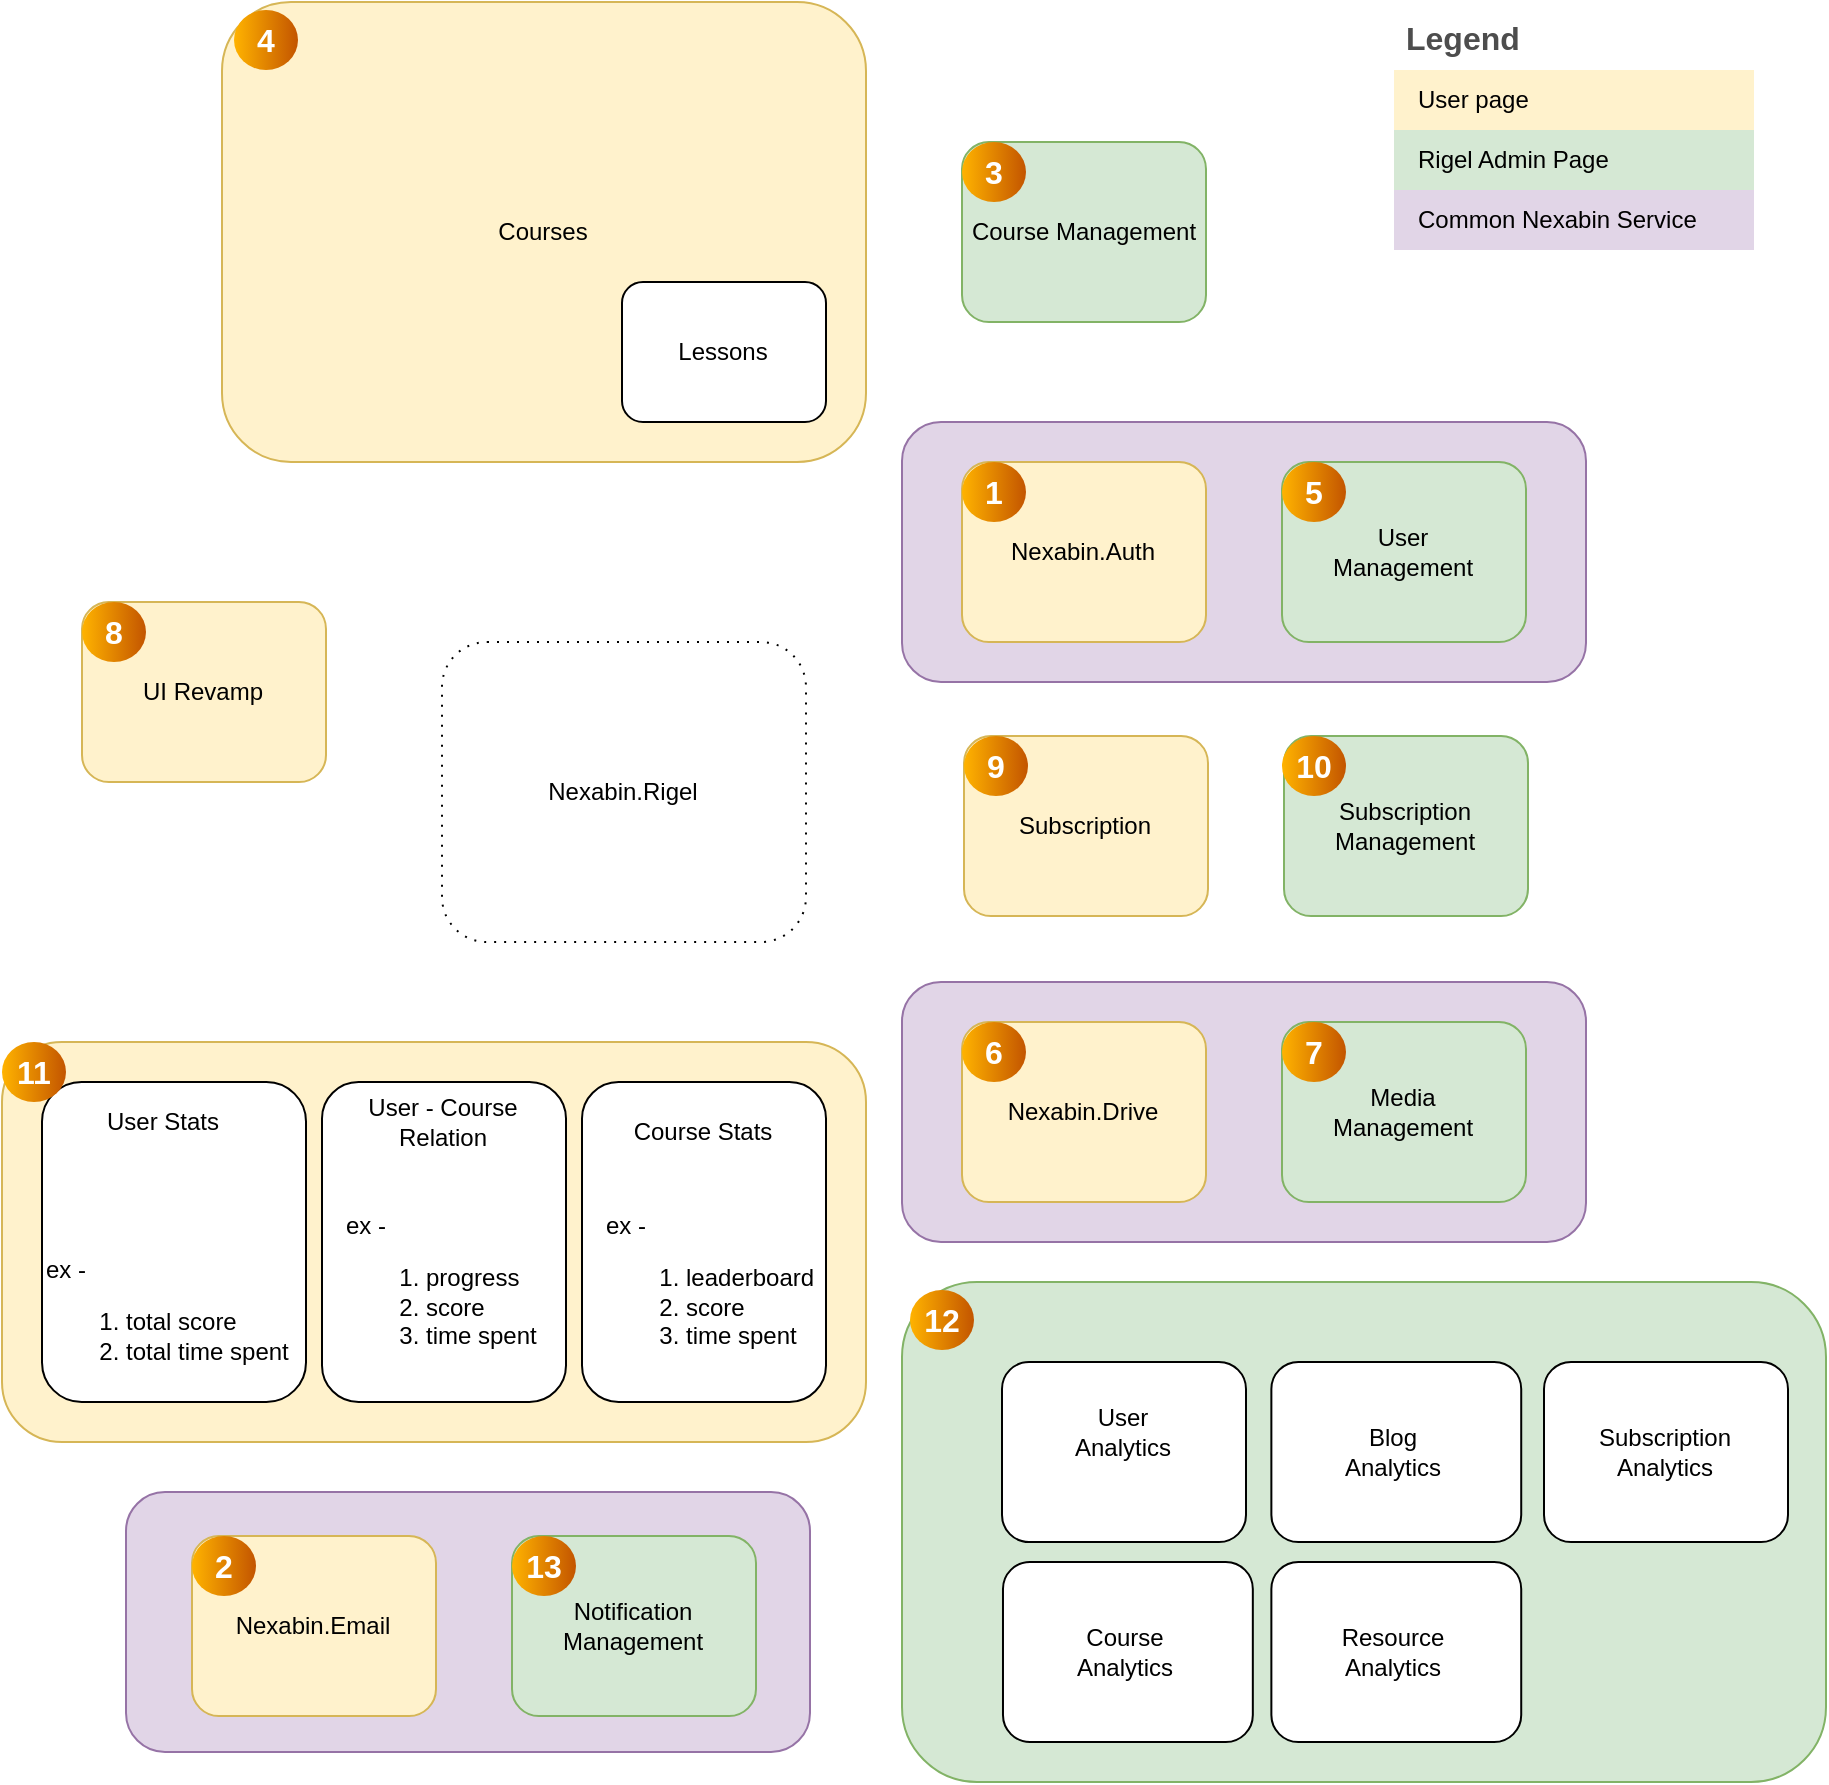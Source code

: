 <mxfile version="28.0.3" pages="3">
  <diagram id="KKGmfroxy93CsL8p-BHv" name="Rigel-Features">
    <mxGraphModel dx="1711" dy="725" grid="1" gridSize="10" guides="1" tooltips="1" connect="1" arrows="1" fold="1" page="1" pageScale="1" pageWidth="850" pageHeight="1100" math="0" shadow="0">
      <root>
        <mxCell id="0" />
        <mxCell id="1" parent="0" />
        <mxCell id="0qH3fdDKlyZCcuzdt4p4-40" value="" style="rounded=1;whiteSpace=wrap;html=1;fillColor=#d5e8d4;strokeColor=#82b366;" parent="1" vertex="1">
          <mxGeometry x="813" y="690" width="462" height="250" as="geometry" />
        </mxCell>
        <mxCell id="0qH3fdDKlyZCcuzdt4p4-122" value="" style="rounded=1;whiteSpace=wrap;html=1;fillColor=#e1d5e7;strokeColor=#9673a6;" parent="1" vertex="1">
          <mxGeometry x="813" y="540" width="342" height="130" as="geometry" />
        </mxCell>
        <mxCell id="0qH3fdDKlyZCcuzdt4p4-102" value="" style="rounded=1;whiteSpace=wrap;html=1;fillColor=#e1d5e7;strokeColor=#9673a6;" parent="1" vertex="1">
          <mxGeometry x="813" y="260" width="342" height="130" as="geometry" />
        </mxCell>
        <mxCell id="0qH3fdDKlyZCcuzdt4p4-11" value="" style="rounded=1;whiteSpace=wrap;html=1;fillColor=#fff2cc;strokeColor=#d6b656;" parent="1" vertex="1">
          <mxGeometry x="473" y="50" width="322" height="230" as="geometry" />
        </mxCell>
        <mxCell id="0qH3fdDKlyZCcuzdt4p4-1" value="" style="rounded=1;whiteSpace=wrap;html=1;dashed=1;dashPattern=1 4;" parent="1" vertex="1">
          <mxGeometry x="583" y="370" width="182" height="150" as="geometry" />
        </mxCell>
        <mxCell id="0qH3fdDKlyZCcuzdt4p4-2" value="Nexabin.Rigel" style="text;html=1;align=center;verticalAlign=middle;resizable=0;points=[];autosize=1;strokeColor=none;fillColor=none;" parent="1" vertex="1">
          <mxGeometry x="623" y="430" width="100" height="30" as="geometry" />
        </mxCell>
        <mxCell id="0qH3fdDKlyZCcuzdt4p4-7" value="" style="group" parent="1" vertex="1" connectable="0">
          <mxGeometry x="673" y="190" width="102" height="70" as="geometry" />
        </mxCell>
        <mxCell id="0qH3fdDKlyZCcuzdt4p4-8" value="" style="rounded=1;whiteSpace=wrap;html=1;" parent="0qH3fdDKlyZCcuzdt4p4-7" vertex="1">
          <mxGeometry width="102" height="70" as="geometry" />
        </mxCell>
        <mxCell id="0qH3fdDKlyZCcuzdt4p4-9" value="Lessons" style="text;html=1;align=center;verticalAlign=middle;resizable=0;points=[];autosize=1;strokeColor=none;fillColor=none;" parent="0qH3fdDKlyZCcuzdt4p4-7" vertex="1">
          <mxGeometry x="15.003" y="20.003" width="70" height="30" as="geometry" />
        </mxCell>
        <mxCell id="0qH3fdDKlyZCcuzdt4p4-12" value="Courses" style="text;html=1;align=center;verticalAlign=middle;resizable=0;points=[];autosize=1;strokeColor=none;fillColor=none;" parent="1" vertex="1">
          <mxGeometry x="598" y="150" width="70" height="30" as="geometry" />
        </mxCell>
        <mxCell id="0qH3fdDKlyZCcuzdt4p4-13" value="" style="group" parent="1" vertex="1" connectable="0">
          <mxGeometry x="844" y="417" width="122" height="90" as="geometry" />
        </mxCell>
        <mxCell id="0qH3fdDKlyZCcuzdt4p4-14" value="" style="rounded=1;whiteSpace=wrap;html=1;fillColor=#fff2cc;strokeColor=#d6b656;" parent="0qH3fdDKlyZCcuzdt4p4-13" vertex="1">
          <mxGeometry width="122" height="90" as="geometry" />
        </mxCell>
        <mxCell id="0qH3fdDKlyZCcuzdt4p4-15" value="Subscription" style="text;html=1;align=center;verticalAlign=middle;resizable=0;points=[];autosize=1;strokeColor=none;fillColor=none;" parent="0qH3fdDKlyZCcuzdt4p4-13" vertex="1">
          <mxGeometry x="15" y="30" width="90" height="30" as="geometry" />
        </mxCell>
        <mxCell id="0qH3fdDKlyZCcuzdt4p4-127" value="9" style="ellipse;whiteSpace=wrap;html=1;aspect=fixed;rotation=0;gradientColor=#C35500;strokeColor=none;gradientDirection=east;fillColor=#FFB300;rounded=0;pointerEvents=0;fontFamily=Helvetica;fontSize=16;fontColor=#FFFFFF;spacingTop=4;spacingBottom=4;spacingLeft=4;spacingRight=4;points=[];fontStyle=1" parent="0qH3fdDKlyZCcuzdt4p4-13" vertex="1">
          <mxGeometry width="32" height="30" as="geometry" />
        </mxCell>
        <mxCell id="0qH3fdDKlyZCcuzdt4p4-17" value="" style="group" parent="1" vertex="1" connectable="0">
          <mxGeometry x="1004" y="417" width="122" height="90" as="geometry" />
        </mxCell>
        <mxCell id="0qH3fdDKlyZCcuzdt4p4-18" value="" style="rounded=1;whiteSpace=wrap;html=1;fillColor=#d5e8d4;strokeColor=#82b366;" parent="0qH3fdDKlyZCcuzdt4p4-17" vertex="1">
          <mxGeometry width="122" height="90" as="geometry" />
        </mxCell>
        <mxCell id="0qH3fdDKlyZCcuzdt4p4-19" value="Subscription&lt;div&gt;Management&lt;/div&gt;" style="text;html=1;align=center;verticalAlign=middle;resizable=0;points=[];autosize=1;strokeColor=none;fillColor=none;" parent="0qH3fdDKlyZCcuzdt4p4-17" vertex="1">
          <mxGeometry x="15" y="25" width="90" height="40" as="geometry" />
        </mxCell>
        <mxCell id="0qH3fdDKlyZCcuzdt4p4-128" value="10" style="ellipse;whiteSpace=wrap;html=1;aspect=fixed;rotation=0;gradientColor=#C35500;strokeColor=none;gradientDirection=east;fillColor=#FFB300;rounded=0;pointerEvents=0;fontFamily=Helvetica;fontSize=16;fontColor=#FFFFFF;spacingTop=4;spacingBottom=4;spacingLeft=4;spacingRight=4;points=[];fontStyle=1" parent="0qH3fdDKlyZCcuzdt4p4-17" vertex="1">
          <mxGeometry x="-1" width="32" height="30" as="geometry" />
        </mxCell>
        <mxCell id="0qH3fdDKlyZCcuzdt4p4-20" value="" style="group" parent="1" vertex="1" connectable="0">
          <mxGeometry x="1003" y="280" width="122" height="90" as="geometry" />
        </mxCell>
        <mxCell id="0qH3fdDKlyZCcuzdt4p4-21" value="" style="rounded=1;whiteSpace=wrap;html=1;fillColor=#d5e8d4;strokeColor=#82b366;" parent="0qH3fdDKlyZCcuzdt4p4-20" vertex="1">
          <mxGeometry width="122" height="90" as="geometry" />
        </mxCell>
        <mxCell id="0qH3fdDKlyZCcuzdt4p4-22" value="User&lt;div&gt;Management&lt;/div&gt;" style="text;html=1;align=center;verticalAlign=middle;resizable=0;points=[];autosize=1;strokeColor=none;fillColor=none;" parent="0qH3fdDKlyZCcuzdt4p4-20" vertex="1">
          <mxGeometry x="15" y="25" width="90" height="40" as="geometry" />
        </mxCell>
        <mxCell id="0qH3fdDKlyZCcuzdt4p4-112" value="5" style="ellipse;whiteSpace=wrap;html=1;aspect=fixed;rotation=0;gradientColor=#C35500;strokeColor=none;gradientDirection=east;fillColor=#FFB300;rounded=0;pointerEvents=0;fontFamily=Helvetica;fontSize=16;fontColor=#FFFFFF;spacingTop=4;spacingBottom=4;spacingLeft=4;spacingRight=4;points=[];fontStyle=1" parent="0qH3fdDKlyZCcuzdt4p4-20" vertex="1">
          <mxGeometry width="32" height="30" as="geometry" />
        </mxCell>
        <mxCell id="0qH3fdDKlyZCcuzdt4p4-24" value="" style="group" parent="1" vertex="1" connectable="0">
          <mxGeometry x="843" y="120" width="122" height="90" as="geometry" />
        </mxCell>
        <mxCell id="0qH3fdDKlyZCcuzdt4p4-25" value="Course Management" style="rounded=1;whiteSpace=wrap;html=1;fillColor=#d5e8d4;strokeColor=#82b366;" parent="0qH3fdDKlyZCcuzdt4p4-24" vertex="1">
          <mxGeometry width="122" height="90" as="geometry" />
        </mxCell>
        <mxCell id="0qH3fdDKlyZCcuzdt4p4-113" value="3" style="ellipse;whiteSpace=wrap;html=1;aspect=fixed;rotation=0;gradientColor=#C35500;strokeColor=none;gradientDirection=east;fillColor=#FFB300;rounded=0;pointerEvents=0;fontFamily=Helvetica;fontSize=16;fontColor=#FFFFFF;spacingTop=4;spacingBottom=4;spacingLeft=4;spacingRight=4;points=[];fontStyle=1" parent="0qH3fdDKlyZCcuzdt4p4-24" vertex="1">
          <mxGeometry width="32" height="30" as="geometry" />
        </mxCell>
        <mxCell id="0qH3fdDKlyZCcuzdt4p4-67" value="Legend" style="shape=table;startSize=30;container=1;collapsible=0;childLayout=tableLayout;fontSize=16;align=left;verticalAlign=top;fillColor=none;strokeColor=none;fontColor=#4D4D4D;fontStyle=1;spacingLeft=6;spacing=0;resizable=0;" parent="1" vertex="1">
          <mxGeometry x="1059" y="54" width="180" height="120" as="geometry" />
        </mxCell>
        <mxCell id="0qH3fdDKlyZCcuzdt4p4-68" value="" style="shape=tableRow;horizontal=0;startSize=0;swimlaneHead=0;swimlaneBody=0;strokeColor=inherit;top=0;left=0;bottom=0;right=0;collapsible=0;dropTarget=0;fillColor=none;points=[[0,0.5],[1,0.5]];portConstraint=eastwest;fontSize=12;" parent="0qH3fdDKlyZCcuzdt4p4-67" vertex="1">
          <mxGeometry y="30" width="180" height="30" as="geometry" />
        </mxCell>
        <mxCell id="0qH3fdDKlyZCcuzdt4p4-69" value="User page" style="shape=partialRectangle;html=1;whiteSpace=wrap;connectable=0;strokeColor=#d6b656;overflow=hidden;fillColor=#fff2cc;top=0;left=0;bottom=0;right=0;pointerEvents=1;fontSize=12;align=left;spacingLeft=10;spacingRight=4;" parent="0qH3fdDKlyZCcuzdt4p4-68" vertex="1">
          <mxGeometry width="180" height="30" as="geometry">
            <mxRectangle width="180" height="30" as="alternateBounds" />
          </mxGeometry>
        </mxCell>
        <mxCell id="0qH3fdDKlyZCcuzdt4p4-70" value="" style="shape=tableRow;horizontal=0;startSize=0;swimlaneHead=0;swimlaneBody=0;strokeColor=inherit;top=0;left=0;bottom=0;right=0;collapsible=0;dropTarget=0;fillColor=none;points=[[0,0.5],[1,0.5]];portConstraint=eastwest;fontSize=12;" parent="0qH3fdDKlyZCcuzdt4p4-67" vertex="1">
          <mxGeometry y="60" width="180" height="30" as="geometry" />
        </mxCell>
        <mxCell id="0qH3fdDKlyZCcuzdt4p4-71" value="Rigel Admin Page" style="shape=partialRectangle;html=1;whiteSpace=wrap;connectable=0;strokeColor=#82b366;overflow=hidden;fillColor=#d5e8d4;top=0;left=0;bottom=0;right=0;pointerEvents=1;fontSize=12;align=left;spacingLeft=10;spacingRight=4;" parent="0qH3fdDKlyZCcuzdt4p4-70" vertex="1">
          <mxGeometry width="180" height="30" as="geometry">
            <mxRectangle width="180" height="30" as="alternateBounds" />
          </mxGeometry>
        </mxCell>
        <mxCell id="0qH3fdDKlyZCcuzdt4p4-72" value="" style="shape=tableRow;horizontal=0;startSize=0;swimlaneHead=0;swimlaneBody=0;strokeColor=inherit;top=0;left=0;bottom=0;right=0;collapsible=0;dropTarget=0;fillColor=none;points=[[0,0.5],[1,0.5]];portConstraint=eastwest;fontSize=12;" parent="0qH3fdDKlyZCcuzdt4p4-67" vertex="1">
          <mxGeometry y="90" width="180" height="30" as="geometry" />
        </mxCell>
        <mxCell id="0qH3fdDKlyZCcuzdt4p4-73" value="Common Nexabin Service" style="shape=partialRectangle;html=1;whiteSpace=wrap;connectable=0;strokeColor=#9673a6;overflow=hidden;fillColor=#e1d5e7;top=0;left=0;bottom=0;right=0;pointerEvents=1;fontSize=12;align=left;spacingLeft=10;spacingRight=4;" parent="0qH3fdDKlyZCcuzdt4p4-72" vertex="1">
          <mxGeometry width="180" height="30" as="geometry">
            <mxRectangle width="180" height="30" as="alternateBounds" />
          </mxGeometry>
        </mxCell>
        <mxCell id="0qH3fdDKlyZCcuzdt4p4-37" value="" style="rounded=1;whiteSpace=wrap;html=1;fillColor=#fff2cc;strokeColor=#d6b656;" parent="1" vertex="1">
          <mxGeometry x="363" y="570" width="432" height="200" as="geometry" />
        </mxCell>
        <mxCell id="0qH3fdDKlyZCcuzdt4p4-60" value="" style="group" parent="1" vertex="1" connectable="0">
          <mxGeometry x="523" y="590" width="132" height="160" as="geometry" />
        </mxCell>
        <mxCell id="0qH3fdDKlyZCcuzdt4p4-61" value="" style="rounded=1;whiteSpace=wrap;html=1;" parent="0qH3fdDKlyZCcuzdt4p4-60" vertex="1">
          <mxGeometry width="122" height="160" as="geometry" />
        </mxCell>
        <mxCell id="0qH3fdDKlyZCcuzdt4p4-62" value="User - Course&lt;div&gt;Relation&lt;/div&gt;" style="text;html=1;align=center;verticalAlign=middle;resizable=0;points=[];autosize=1;strokeColor=none;fillColor=none;" parent="0qH3fdDKlyZCcuzdt4p4-60" vertex="1">
          <mxGeometry x="10" width="100" height="40" as="geometry" />
        </mxCell>
        <mxCell id="0qH3fdDKlyZCcuzdt4p4-80" value="ex -&amp;nbsp;&lt;div&gt;&lt;ol&gt;&lt;li&gt;progress&lt;br&gt;&lt;/li&gt;&lt;li&gt;score&lt;br&gt;&lt;/li&gt;&lt;li&gt;time spent&lt;br&gt;&lt;/li&gt;&lt;/ol&gt;&lt;/div&gt;" style="text;html=1;align=left;verticalAlign=middle;resizable=0;points=[];autosize=1;strokeColor=none;fillColor=none;" parent="0qH3fdDKlyZCcuzdt4p4-60" vertex="1">
          <mxGeometry x="10" y="60" width="120" height="90" as="geometry" />
        </mxCell>
        <mxCell id="0qH3fdDKlyZCcuzdt4p4-63" value="" style="group" parent="1" vertex="1" connectable="0">
          <mxGeometry x="653" y="590" width="142" height="160" as="geometry" />
        </mxCell>
        <mxCell id="0qH3fdDKlyZCcuzdt4p4-64" value="" style="rounded=1;whiteSpace=wrap;html=1;" parent="0qH3fdDKlyZCcuzdt4p4-63" vertex="1">
          <mxGeometry width="122" height="160" as="geometry" />
        </mxCell>
        <mxCell id="0qH3fdDKlyZCcuzdt4p4-81" value="Course Stats" style="text;html=1;align=center;verticalAlign=middle;resizable=0;points=[];autosize=1;strokeColor=none;fillColor=none;" parent="0qH3fdDKlyZCcuzdt4p4-63" vertex="1">
          <mxGeometry x="15" y="10" width="90" height="30" as="geometry" />
        </mxCell>
        <mxCell id="0qH3fdDKlyZCcuzdt4p4-82" value="ex -&amp;nbsp;&lt;div&gt;&lt;ol&gt;&lt;li&gt;leaderboard&lt;br&gt;&lt;/li&gt;&lt;li&gt;score&lt;br&gt;&lt;/li&gt;&lt;li&gt;time spent&lt;br&gt;&lt;/li&gt;&lt;/ol&gt;&lt;/div&gt;" style="text;html=1;align=left;verticalAlign=middle;resizable=0;points=[];autosize=1;strokeColor=none;fillColor=none;" parent="0qH3fdDKlyZCcuzdt4p4-63" vertex="1">
          <mxGeometry x="10" y="60" width="130" height="90" as="geometry" />
        </mxCell>
        <mxCell id="0qH3fdDKlyZCcuzdt4p4-83" value="" style="group" parent="1" vertex="1" connectable="0">
          <mxGeometry x="383" y="590" width="152" height="160" as="geometry" />
        </mxCell>
        <mxCell id="0qH3fdDKlyZCcuzdt4p4-84" value="" style="rounded=1;whiteSpace=wrap;html=1;" parent="0qH3fdDKlyZCcuzdt4p4-83" vertex="1">
          <mxGeometry width="132" height="160" as="geometry" />
        </mxCell>
        <mxCell id="0qH3fdDKlyZCcuzdt4p4-85" value="User Stats" style="text;html=1;align=center;verticalAlign=middle;resizable=0;points=[];autosize=1;strokeColor=none;fillColor=none;" parent="0qH3fdDKlyZCcuzdt4p4-83" vertex="1">
          <mxGeometry x="20" y="5" width="80" height="30" as="geometry" />
        </mxCell>
        <mxCell id="0qH3fdDKlyZCcuzdt4p4-86" value="ex -&amp;nbsp;&lt;div&gt;&lt;ol&gt;&lt;li&gt;total score&lt;br&gt;&lt;/li&gt;&lt;li&gt;total time spent&lt;/li&gt;&lt;/ol&gt;&lt;/div&gt;" style="text;html=1;align=left;verticalAlign=middle;resizable=0;points=[];autosize=1;strokeColor=none;fillColor=none;" parent="0qH3fdDKlyZCcuzdt4p4-83" vertex="1">
          <mxGeometry y="80" width="140" height="80" as="geometry" />
        </mxCell>
        <mxCell id="0qH3fdDKlyZCcuzdt4p4-95" value="" style="group" parent="1" vertex="1" connectable="0">
          <mxGeometry x="843" y="560" width="122" height="90" as="geometry" />
        </mxCell>
        <mxCell id="0qH3fdDKlyZCcuzdt4p4-96" value="" style="rounded=1;whiteSpace=wrap;html=1;fillColor=#fff2cc;strokeColor=#d6b656;" parent="0qH3fdDKlyZCcuzdt4p4-95" vertex="1">
          <mxGeometry width="122" height="90" as="geometry" />
        </mxCell>
        <mxCell id="0qH3fdDKlyZCcuzdt4p4-97" value="Nexabin.Drive" style="text;html=1;align=center;verticalAlign=middle;resizable=0;points=[];autosize=1;strokeColor=none;fillColor=none;" parent="0qH3fdDKlyZCcuzdt4p4-95" vertex="1">
          <mxGeometry x="10" y="30" width="100" height="30" as="geometry" />
        </mxCell>
        <mxCell id="0qH3fdDKlyZCcuzdt4p4-123" value="6" style="ellipse;whiteSpace=wrap;html=1;aspect=fixed;rotation=0;gradientColor=#C35500;strokeColor=none;gradientDirection=east;fillColor=#FFB300;rounded=0;pointerEvents=0;fontFamily=Helvetica;fontSize=16;fontColor=#FFFFFF;spacingTop=4;spacingBottom=4;spacingLeft=4;spacingRight=4;points=[];fontStyle=1" parent="0qH3fdDKlyZCcuzdt4p4-95" vertex="1">
          <mxGeometry width="32" height="30" as="geometry" />
        </mxCell>
        <mxCell id="0qH3fdDKlyZCcuzdt4p4-98" value="" style="group" parent="1" vertex="1" connectable="0">
          <mxGeometry x="1003" y="560" width="122" height="90" as="geometry" />
        </mxCell>
        <mxCell id="0qH3fdDKlyZCcuzdt4p4-99" value="" style="rounded=1;whiteSpace=wrap;html=1;fillColor=#d5e8d4;strokeColor=#82b366;" parent="0qH3fdDKlyZCcuzdt4p4-98" vertex="1">
          <mxGeometry width="122" height="90" as="geometry" />
        </mxCell>
        <mxCell id="0qH3fdDKlyZCcuzdt4p4-100" value="Media&lt;div&gt;Management&lt;/div&gt;" style="text;html=1;align=center;verticalAlign=middle;resizable=0;points=[];autosize=1;strokeColor=none;fillColor=none;" parent="0qH3fdDKlyZCcuzdt4p4-98" vertex="1">
          <mxGeometry x="15" y="25" width="90" height="40" as="geometry" />
        </mxCell>
        <mxCell id="0qH3fdDKlyZCcuzdt4p4-124" value="7" style="ellipse;whiteSpace=wrap;html=1;aspect=fixed;rotation=0;gradientColor=#C35500;strokeColor=none;gradientDirection=east;fillColor=#FFB300;rounded=0;pointerEvents=0;fontFamily=Helvetica;fontSize=16;fontColor=#FFFFFF;spacingTop=4;spacingBottom=4;spacingLeft=4;spacingRight=4;points=[];fontStyle=1" parent="0qH3fdDKlyZCcuzdt4p4-98" vertex="1">
          <mxGeometry width="32" height="30" as="geometry" />
        </mxCell>
        <mxCell id="0qH3fdDKlyZCcuzdt4p4-4" value="" style="rounded=1;whiteSpace=wrap;html=1;fillColor=#fff2cc;strokeColor=#d6b656;" parent="1" vertex="1">
          <mxGeometry x="843" y="280" width="122" height="90" as="geometry" />
        </mxCell>
        <mxCell id="0qH3fdDKlyZCcuzdt4p4-5" value="Nexabin.Auth" style="text;html=1;align=center;verticalAlign=middle;resizable=0;points=[];autosize=1;strokeColor=none;fillColor=none;" parent="1" vertex="1">
          <mxGeometry x="853" y="310" width="100" height="30" as="geometry" />
        </mxCell>
        <mxCell id="0qH3fdDKlyZCcuzdt4p4-107" value="1" style="ellipse;whiteSpace=wrap;html=1;aspect=fixed;rotation=0;gradientColor=#C35500;strokeColor=none;gradientDirection=east;fillColor=#FFB300;rounded=0;pointerEvents=0;fontFamily=Helvetica;fontSize=16;fontColor=#FFFFFF;spacingTop=4;spacingBottom=4;spacingLeft=4;spacingRight=4;points=[];fontStyle=1" parent="1" vertex="1">
          <mxGeometry x="843" y="280" width="32" height="30" as="geometry" />
        </mxCell>
        <mxCell id="0qH3fdDKlyZCcuzdt4p4-111" value="4" style="ellipse;whiteSpace=wrap;html=1;aspect=fixed;rotation=0;gradientColor=#C35500;strokeColor=none;gradientDirection=east;fillColor=#FFB300;rounded=0;pointerEvents=0;fontFamily=Helvetica;fontSize=16;fontColor=#FFFFFF;spacingTop=4;spacingBottom=4;spacingLeft=4;spacingRight=4;points=[];fontStyle=1" parent="1" vertex="1">
          <mxGeometry x="479" y="54" width="32" height="30" as="geometry" />
        </mxCell>
        <mxCell id="0qH3fdDKlyZCcuzdt4p4-126" value="12" style="ellipse;whiteSpace=wrap;html=1;aspect=fixed;rotation=0;gradientColor=#C35500;strokeColor=none;gradientDirection=east;fillColor=#FFB300;rounded=0;pointerEvents=0;fontFamily=Helvetica;fontSize=16;fontColor=#FFFFFF;spacingTop=4;spacingBottom=4;spacingLeft=4;spacingRight=4;points=[];fontStyle=1" parent="1" vertex="1">
          <mxGeometry x="817" y="694" width="32" height="30" as="geometry" />
        </mxCell>
        <mxCell id="0qH3fdDKlyZCcuzdt4p4-55" value="" style="rounded=1;whiteSpace=wrap;html=1;" parent="1" vertex="1">
          <mxGeometry x="1134" y="730" width="122" height="90" as="geometry" />
        </mxCell>
        <mxCell id="0qH3fdDKlyZCcuzdt4p4-56" value="Subscription&lt;br&gt;&lt;div&gt;Analytics&lt;/div&gt;" style="text;html=1;align=center;verticalAlign=middle;resizable=0;points=[];autosize=1;strokeColor=none;fillColor=none;" parent="1" vertex="1">
          <mxGeometry x="1149" y="755" width="90" height="40" as="geometry" />
        </mxCell>
        <mxCell id="0qH3fdDKlyZCcuzdt4p4-46" value="" style="rounded=1;whiteSpace=wrap;html=1;" parent="1" vertex="1">
          <mxGeometry x="863" y="730" width="122" height="90" as="geometry" />
        </mxCell>
        <mxCell id="0qH3fdDKlyZCcuzdt4p4-47" value="User&lt;div&gt;Analytics&lt;/div&gt;" style="text;html=1;align=center;verticalAlign=middle;resizable=0;points=[];autosize=1;strokeColor=none;fillColor=none;" parent="1" vertex="1">
          <mxGeometry x="888" y="745" width="70" height="40" as="geometry" />
        </mxCell>
        <mxCell id="0qH3fdDKlyZCcuzdt4p4-42" value="" style="group" parent="1" vertex="1" connectable="0">
          <mxGeometry x="863.488" y="830" width="124.927" height="90" as="geometry" />
        </mxCell>
        <mxCell id="0qH3fdDKlyZCcuzdt4p4-43" value="" style="rounded=1;whiteSpace=wrap;html=1;" parent="0qH3fdDKlyZCcuzdt4p4-42" vertex="1">
          <mxGeometry width="124.927" height="90" as="geometry" />
        </mxCell>
        <mxCell id="0qH3fdDKlyZCcuzdt4p4-44" value="Course&lt;div&gt;Analytics&lt;/div&gt;" style="text;html=1;align=center;verticalAlign=middle;resizable=0;points=[];autosize=1;strokeColor=none;fillColor=none;" parent="0qH3fdDKlyZCcuzdt4p4-42" vertex="1">
          <mxGeometry x="25.61" y="25" width="70" height="40" as="geometry" />
        </mxCell>
        <mxCell id="0qH3fdDKlyZCcuzdt4p4-48" value="" style="group" parent="1" vertex="1" connectable="0">
          <mxGeometry x="997.683" y="730" width="124.927" height="90" as="geometry" />
        </mxCell>
        <mxCell id="0qH3fdDKlyZCcuzdt4p4-49" value="" style="rounded=1;whiteSpace=wrap;html=1;" parent="0qH3fdDKlyZCcuzdt4p4-48" vertex="1">
          <mxGeometry width="124.927" height="90" as="geometry" />
        </mxCell>
        <mxCell id="0qH3fdDKlyZCcuzdt4p4-50" value="Blog&lt;br&gt;&lt;div&gt;Analytics&lt;/div&gt;" style="text;html=1;align=center;verticalAlign=middle;resizable=0;points=[];autosize=1;strokeColor=none;fillColor=none;" parent="0qH3fdDKlyZCcuzdt4p4-48" vertex="1">
          <mxGeometry x="25.61" y="25" width="70" height="40" as="geometry" />
        </mxCell>
        <mxCell id="0qH3fdDKlyZCcuzdt4p4-51" value="" style="group" parent="1" vertex="1" connectable="0">
          <mxGeometry x="997.683" y="830" width="124.927" height="90" as="geometry" />
        </mxCell>
        <mxCell id="0qH3fdDKlyZCcuzdt4p4-52" value="" style="rounded=1;whiteSpace=wrap;html=1;" parent="0qH3fdDKlyZCcuzdt4p4-51" vertex="1">
          <mxGeometry width="124.927" height="90" as="geometry" />
        </mxCell>
        <mxCell id="0qH3fdDKlyZCcuzdt4p4-53" value="Resource&lt;br&gt;&lt;div&gt;Analytics&lt;/div&gt;" style="text;html=1;align=center;verticalAlign=middle;resizable=0;points=[];autosize=1;strokeColor=none;fillColor=none;" parent="0qH3fdDKlyZCcuzdt4p4-51" vertex="1">
          <mxGeometry x="25.61" y="25" width="70" height="40" as="geometry" />
        </mxCell>
        <mxCell id="0qH3fdDKlyZCcuzdt4p4-129" value="" style="group" parent="1" vertex="1" connectable="0">
          <mxGeometry x="403" y="350" width="122" height="90" as="geometry" />
        </mxCell>
        <mxCell id="0qH3fdDKlyZCcuzdt4p4-130" value="" style="rounded=1;whiteSpace=wrap;html=1;fillColor=#fff2cc;strokeColor=#d6b656;" parent="0qH3fdDKlyZCcuzdt4p4-129" vertex="1">
          <mxGeometry width="122" height="90" as="geometry" />
        </mxCell>
        <mxCell id="0qH3fdDKlyZCcuzdt4p4-131" value="UI Revamp" style="text;html=1;align=center;verticalAlign=middle;resizable=0;points=[];autosize=1;strokeColor=none;fillColor=none;" parent="0qH3fdDKlyZCcuzdt4p4-129" vertex="1">
          <mxGeometry x="20" y="30" width="80" height="30" as="geometry" />
        </mxCell>
        <mxCell id="0qH3fdDKlyZCcuzdt4p4-132" value="8" style="ellipse;whiteSpace=wrap;html=1;aspect=fixed;rotation=0;gradientColor=#C35500;strokeColor=none;gradientDirection=east;fillColor=#FFB300;rounded=0;pointerEvents=0;fontFamily=Helvetica;fontSize=16;fontColor=#FFFFFF;spacingTop=4;spacingBottom=4;spacingLeft=4;spacingRight=4;points=[];fontStyle=1" parent="0qH3fdDKlyZCcuzdt4p4-129" vertex="1">
          <mxGeometry width="32" height="30" as="geometry" />
        </mxCell>
        <mxCell id="0qH3fdDKlyZCcuzdt4p4-125" value="11" style="ellipse;whiteSpace=wrap;html=1;aspect=fixed;rotation=0;gradientColor=#C35500;strokeColor=none;gradientDirection=east;fillColor=#FFB300;rounded=0;pointerEvents=0;fontFamily=Helvetica;fontSize=16;fontColor=#FFFFFF;spacingTop=4;spacingBottom=4;spacingLeft=4;spacingRight=4;points=[];fontStyle=1" parent="1" vertex="1">
          <mxGeometry x="363" y="570" width="32" height="30" as="geometry" />
        </mxCell>
        <mxCell id="0qH3fdDKlyZCcuzdt4p4-135" value="" style="rounded=1;whiteSpace=wrap;html=1;fillColor=#e1d5e7;strokeColor=#9673a6;" parent="1" vertex="1">
          <mxGeometry x="425" y="795" width="342" height="130" as="geometry" />
        </mxCell>
        <mxCell id="0qH3fdDKlyZCcuzdt4p4-137" value="" style="group" parent="1" vertex="1" connectable="0">
          <mxGeometry x="458" y="817" width="122" height="90" as="geometry" />
        </mxCell>
        <mxCell id="0qH3fdDKlyZCcuzdt4p4-138" value="" style="rounded=1;whiteSpace=wrap;html=1;fillColor=#fff2cc;strokeColor=#d6b656;" parent="0qH3fdDKlyZCcuzdt4p4-137" vertex="1">
          <mxGeometry width="122" height="90" as="geometry" />
        </mxCell>
        <mxCell id="0qH3fdDKlyZCcuzdt4p4-139" value="Nexabin.Email" style="text;html=1;align=center;verticalAlign=middle;resizable=0;points=[];autosize=1;strokeColor=none;fillColor=none;" parent="0qH3fdDKlyZCcuzdt4p4-137" vertex="1">
          <mxGeometry x="10" y="30" width="100" height="30" as="geometry" />
        </mxCell>
        <mxCell id="0qH3fdDKlyZCcuzdt4p4-140" value="2" style="ellipse;whiteSpace=wrap;html=1;aspect=fixed;rotation=0;gradientColor=#C35500;strokeColor=none;gradientDirection=east;fillColor=#FFB300;rounded=0;pointerEvents=0;fontFamily=Helvetica;fontSize=16;fontColor=#FFFFFF;spacingTop=4;spacingBottom=4;spacingLeft=4;spacingRight=4;points=[];fontStyle=1" parent="0qH3fdDKlyZCcuzdt4p4-137" vertex="1">
          <mxGeometry width="32" height="30" as="geometry" />
        </mxCell>
        <mxCell id="0qH3fdDKlyZCcuzdt4p4-141" value="" style="group" parent="1" vertex="1" connectable="0">
          <mxGeometry x="618" y="817" width="122" height="90" as="geometry" />
        </mxCell>
        <mxCell id="0qH3fdDKlyZCcuzdt4p4-142" value="" style="rounded=1;whiteSpace=wrap;html=1;fillColor=#d5e8d4;strokeColor=#82b366;" parent="0qH3fdDKlyZCcuzdt4p4-141" vertex="1">
          <mxGeometry width="122" height="90" as="geometry" />
        </mxCell>
        <mxCell id="0qH3fdDKlyZCcuzdt4p4-143" value="&lt;div&gt;Notification&lt;/div&gt;&lt;div&gt;Management&lt;/div&gt;" style="text;html=1;align=center;verticalAlign=middle;resizable=0;points=[];autosize=1;strokeColor=none;fillColor=none;" parent="0qH3fdDKlyZCcuzdt4p4-141" vertex="1">
          <mxGeometry x="15" y="25" width="90" height="40" as="geometry" />
        </mxCell>
        <mxCell id="0qH3fdDKlyZCcuzdt4p4-144" value="13" style="ellipse;whiteSpace=wrap;html=1;aspect=fixed;rotation=0;gradientColor=#C35500;strokeColor=none;gradientDirection=east;fillColor=#FFB300;rounded=0;pointerEvents=0;fontFamily=Helvetica;fontSize=16;fontColor=#FFFFFF;spacingTop=4;spacingBottom=4;spacingLeft=4;spacingRight=4;points=[];fontStyle=1" parent="0qH3fdDKlyZCcuzdt4p4-141" vertex="1">
          <mxGeometry width="32" height="30" as="geometry" />
        </mxCell>
      </root>
    </mxGraphModel>
  </diagram>
  <diagram name="LearningModule" id="G2DahcP8PH1wN-Vs_R_d">
    <mxGraphModel dx="1711" dy="725" grid="1" gridSize="10" guides="1" tooltips="1" connect="1" arrows="1" fold="1" page="1" pageScale="1" pageWidth="850" pageHeight="1100" math="0" shadow="0">
      <root>
        <mxCell id="0" />
        <mxCell id="1" parent="0" />
        <mxCell id="Hl07vMiSNizbsuB7GENC-18" value="" style="rounded=1;whiteSpace=wrap;html=1;" parent="1" vertex="1">
          <mxGeometry x="10" y="10" width="1280" height="690" as="geometry" />
        </mxCell>
        <mxCell id="Hl07vMiSNizbsuB7GENC-1" value="" style="rounded=1;whiteSpace=wrap;html=1;dashed=1;fontSize=16;" parent="1" vertex="1">
          <mxGeometry x="50" y="50" width="550" height="580" as="geometry" />
        </mxCell>
        <mxCell id="Hl07vMiSNizbsuB7GENC-2" value="Header/ Title" style="rounded=1;whiteSpace=wrap;html=1;fontSize=16;" parent="1" vertex="1">
          <mxGeometry x="120" y="90" width="380" height="60" as="geometry" />
        </mxCell>
        <mxCell id="Hl07vMiSNizbsuB7GENC-3" value="Audio (background) - voice over" style="rounded=1;whiteSpace=wrap;html=1;fontSize=16;" parent="1" vertex="1">
          <mxGeometry x="120" y="170" width="380" height="60" as="geometry" />
        </mxCell>
        <mxCell id="Hl07vMiSNizbsuB7GENC-4" value="Progress" style="rounded=1;whiteSpace=wrap;html=1;fontSize=16;" parent="1" vertex="1">
          <mxGeometry x="120" y="250" width="380" height="60" as="geometry" />
        </mxCell>
        <mxCell id="Hl07vMiSNizbsuB7GENC-5" value="Principles 1&lt;div&gt;header&lt;/div&gt;&lt;div&gt;text&lt;/div&gt;&lt;div&gt;images&lt;/div&gt;&lt;div&gt;videos&lt;/div&gt;" style="rounded=1;whiteSpace=wrap;html=1;fontSize=16;" parent="1" vertex="1">
          <mxGeometry x="120" y="320" width="120" height="105" as="geometry" />
        </mxCell>
        <mxCell id="Hl07vMiSNizbsuB7GENC-6" value="Principles 2" style="rounded=1;whiteSpace=wrap;html=1;fontSize=16;" parent="1" vertex="1">
          <mxGeometry x="250" y="340" width="120" height="60" as="geometry" />
        </mxCell>
        <mxCell id="Hl07vMiSNizbsuB7GENC-7" value="Principles 3" style="rounded=1;whiteSpace=wrap;html=1;fontSize=16;" parent="1" vertex="1">
          <mxGeometry x="380" y="340" width="120" height="60" as="geometry" />
        </mxCell>
        <mxCell id="Hl07vMiSNizbsuB7GENC-8" value="MCQ 1&lt;div&gt;- options&lt;/div&gt;&lt;div&gt;- correct answer&amp;nbsp;&lt;/div&gt;&lt;div&gt;- tips&lt;/div&gt;" style="rounded=1;whiteSpace=wrap;html=1;fontSize=16;" parent="1" vertex="1">
          <mxGeometry x="120" y="440" width="160" height="90" as="geometry" />
        </mxCell>
        <mxCell id="Hl07vMiSNizbsuB7GENC-9" value="MCQ 2" style="rounded=1;whiteSpace=wrap;html=1;fontSize=16;" parent="1" vertex="1">
          <mxGeometry x="300" y="440" width="160" height="90" as="geometry" />
        </mxCell>
        <mxCell id="Hl07vMiSNizbsuB7GENC-10" value="Summary/ Take Away" style="rounded=1;whiteSpace=wrap;html=1;fontSize=16;" parent="1" vertex="1">
          <mxGeometry x="120" y="550" width="380" height="60" as="geometry" />
        </mxCell>
        <mxCell id="Hl07vMiSNizbsuB7GENC-11" value="" style="ellipse;whiteSpace=wrap;html=1;" parent="1" vertex="1">
          <mxGeometry x="480" y="470" width="20" height="20" as="geometry" />
        </mxCell>
        <mxCell id="Hl07vMiSNizbsuB7GENC-12" value="" style="ellipse;whiteSpace=wrap;html=1;" parent="1" vertex="1">
          <mxGeometry x="510" y="470" width="20" height="20" as="geometry" />
        </mxCell>
        <mxCell id="Hl07vMiSNizbsuB7GENC-13" value="" style="ellipse;whiteSpace=wrap;html=1;" parent="1" vertex="1">
          <mxGeometry x="520" y="360" width="20" height="20" as="geometry" />
        </mxCell>
        <mxCell id="Hl07vMiSNizbsuB7GENC-14" value="" style="ellipse;whiteSpace=wrap;html=1;" parent="1" vertex="1">
          <mxGeometry x="550" y="360" width="20" height="20" as="geometry" />
        </mxCell>
        <mxCell id="Hl07vMiSNizbsuB7GENC-15" value="&lt;font style=&quot;font-size: 16px;&quot;&gt;Lesson 1&lt;/font&gt;" style="text;html=1;align=center;verticalAlign=middle;resizable=0;points=[];autosize=1;strokeColor=none;fillColor=none;" parent="1" vertex="1">
          <mxGeometry x="280" y="630" width="90" height="30" as="geometry" />
        </mxCell>
        <mxCell id="Hl07vMiSNizbsuB7GENC-16" value="" style="rounded=1;whiteSpace=wrap;html=1;dashed=1;fontSize=16;" parent="1" vertex="1">
          <mxGeometry x="650" y="50" width="550" height="580" as="geometry" />
        </mxCell>
        <mxCell id="Hl07vMiSNizbsuB7GENC-17" value="&lt;font style=&quot;font-size: 16px;&quot;&gt;Lesson 2&lt;/font&gt;" style="text;html=1;align=center;verticalAlign=middle;resizable=0;points=[];autosize=1;strokeColor=none;fillColor=none;" parent="1" vertex="1">
          <mxGeometry x="880" y="640" width="90" height="30" as="geometry" />
        </mxCell>
        <mxCell id="Hl07vMiSNizbsuB7GENC-19" value="Category" style="text;html=1;align=center;verticalAlign=middle;resizable=0;points=[];autosize=1;strokeColor=none;fillColor=none;" parent="1" vertex="1">
          <mxGeometry x="600" y="710" width="70" height="30" as="geometry" />
        </mxCell>
        <mxCell id="SZLgFXJMgvyMvX-tMX-D-1" value="&lt;font style=&quot;font-size: 16px;&quot;&gt;Analytics&lt;/font&gt;&lt;div&gt;&lt;font style=&quot;font-size: 16px;&quot;&gt;for User&lt;/font&gt;&lt;/div&gt;" style="rhombus;whiteSpace=wrap;html=1;" parent="1" vertex="1">
          <mxGeometry x="285" y="780" width="115" height="110" as="geometry" />
        </mxCell>
        <mxCell id="SZLgFXJMgvyMvX-tMX-D-2" value="&lt;font style=&quot;font-size: 16px;&quot;&gt;Time Spent&lt;/font&gt;&lt;div&gt;&lt;font style=&quot;font-size: 16px;&quot;&gt;Answered&lt;/font&gt;&lt;/div&gt;&lt;div&gt;&lt;font style=&quot;font-size: 16px;&quot;&gt;Score&lt;/font&gt;&lt;/div&gt;&lt;div&gt;&lt;font style=&quot;font-size: 16px;&quot;&gt;Progress&lt;/font&gt;&lt;/div&gt;" style="text;html=1;align=left;verticalAlign=middle;resizable=0;points=[];autosize=1;strokeColor=none;fillColor=none;" parent="1" vertex="1">
          <mxGeometry x="292.5" y="900" width="100" height="90" as="geometry" />
        </mxCell>
        <mxCell id="SZLgFXJMgvyMvX-tMX-D-3" value="&lt;font style=&quot;font-size: 16px;&quot;&gt;Analytics&lt;/font&gt;&lt;div&gt;&lt;font style=&quot;font-size: 16px;&quot;&gt;for Course&lt;/font&gt;&lt;/div&gt;" style="rhombus;whiteSpace=wrap;html=1;" parent="1" vertex="1">
          <mxGeometry x="560" y="780" width="115" height="110" as="geometry" />
        </mxCell>
        <mxCell id="SZLgFXJMgvyMvX-tMX-D-4" value="&lt;font style=&quot;font-size: 16px;&quot;&gt;Analytics&lt;/font&gt;&lt;div&gt;&lt;font style=&quot;font-size: 16px;&quot;&gt;for Admin&lt;/font&gt;&lt;/div&gt;" style="rhombus;whiteSpace=wrap;html=1;" parent="1" vertex="1">
          <mxGeometry x="850" y="780" width="115" height="110" as="geometry" />
        </mxCell>
        <mxCell id="SZLgFXJMgvyMvX-tMX-D-5" value="&lt;div style=&quot;text-align: left;&quot;&gt;&lt;font style=&quot;font-size: 16px;&quot;&gt;Admin Page - 7&lt;/font&gt;&lt;/div&gt;&lt;div style=&quot;text-align: left;&quot;&gt;&lt;font style=&quot;font-size: 16px;&quot;&gt;Public Page - 7&amp;nbsp;&lt;/font&gt;&lt;/div&gt;&lt;div style=&quot;text-align: left;&quot;&gt;&lt;font style=&quot;font-size: 16px;&quot;&gt;User Interaction - 7 ---&amp;gt;&lt;/font&gt;&lt;/div&gt;&lt;div style=&quot;text-align: left;&quot;&gt;&lt;font style=&quot;font-size: 16px;&quot;&gt;Analytics - 14&amp;nbsp;&lt;/font&gt;&lt;/div&gt;&lt;div style=&quot;text-align: left;&quot;&gt;&lt;font style=&quot;font-size: 16px;&quot;&gt;*Subscription 7&amp;nbsp;&lt;/font&gt;&lt;/div&gt;" style="text;html=1;align=center;verticalAlign=middle;resizable=0;points=[];autosize=1;strokeColor=none;fillColor=none;" parent="1" vertex="1">
          <mxGeometry x="50" y="940" width="190" height="110" as="geometry" />
        </mxCell>
      </root>
    </mxGraphModel>
  </diagram>
  <diagram id="BhzEYFCXX3AoJBTklsyD" name="Rigel-Design">
    <mxGraphModel dx="2275" dy="593" grid="1" gridSize="10" guides="1" tooltips="1" connect="1" arrows="1" fold="1" page="1" pageScale="1" pageWidth="850" pageHeight="1100" math="0" shadow="0">
      <root>
        <mxCell id="0" />
        <mxCell id="1" parent="0" />
        <mxCell id="rLVwqkFuJxBPkb-aTml0-1" value="" style="rounded=1;whiteSpace=wrap;html=1;" vertex="1" parent="1">
          <mxGeometry x="100" y="60" width="210" height="180" as="geometry" />
        </mxCell>
        <mxCell id="rLVwqkFuJxBPkb-aTml0-2" value="Nexabin.Auth" style="text;html=1;align=center;verticalAlign=middle;resizable=0;points=[];autosize=1;strokeColor=none;fillColor=none;" vertex="1" parent="1">
          <mxGeometry x="155" y="250" width="100" height="30" as="geometry" />
        </mxCell>
        <mxCell id="rLVwqkFuJxBPkb-aTml0-3" value="/user/register" style="text;html=1;align=left;verticalAlign=middle;resizable=0;points=[];autosize=1;strokeColor=none;fillColor=none;" vertex="1" parent="1">
          <mxGeometry x="120" y="105" width="90" height="30" as="geometry" />
        </mxCell>
        <mxCell id="rLVwqkFuJxBPkb-aTml0-4" value="/user/login" style="text;html=1;align=left;verticalAlign=middle;resizable=0;points=[];autosize=1;strokeColor=none;fillColor=none;" vertex="1" parent="1">
          <mxGeometry x="120" y="145" width="80" height="30" as="geometry" />
        </mxCell>
        <mxCell id="rLVwqkFuJxBPkb-aTml0-5" value="/user/password" style="text;html=1;align=left;verticalAlign=middle;resizable=0;points=[];autosize=1;strokeColor=none;fillColor=none;" vertex="1" parent="1">
          <mxGeometry x="120" y="165" width="100" height="30" as="geometry" />
        </mxCell>
        <mxCell id="rLVwqkFuJxBPkb-aTml0-6" value="/user/verifyemail" style="text;html=1;align=left;verticalAlign=middle;resizable=0;points=[];autosize=1;strokeColor=none;fillColor=none;" vertex="1" parent="1">
          <mxGeometry x="120" y="125" width="110" height="30" as="geometry" />
        </mxCell>
        <mxCell id="rLVwqkFuJxBPkb-aTml0-7" value="" style="rounded=1;whiteSpace=wrap;html=1;" vertex="1" parent="1">
          <mxGeometry x="100" y="320" width="210" height="180" as="geometry" />
        </mxCell>
        <mxCell id="rLVwqkFuJxBPkb-aTml0-8" value="Full Name&lt;div&gt;Email Address&lt;/div&gt;&lt;div&gt;Password&lt;/div&gt;&lt;div&gt;RegisteredClientIds&lt;/div&gt;" style="text;html=1;align=left;verticalAlign=middle;resizable=0;points=[];autosize=1;strokeColor=none;fillColor=none;" vertex="1" parent="1">
          <mxGeometry x="320" y="70" width="130" height="70" as="geometry" />
        </mxCell>
        <mxCell id="rLVwqkFuJxBPkb-aTml0-9" value="Nexabin.Entitlements" style="text;html=1;align=center;verticalAlign=middle;resizable=0;points=[];autosize=1;strokeColor=none;fillColor=none;" vertex="1" parent="1">
          <mxGeometry x="135" y="520" width="140" height="30" as="geometry" />
        </mxCell>
        <mxCell id="rLVwqkFuJxBPkb-aTml0-11" value="" style="rounded=1;whiteSpace=wrap;html=1;" vertex="1" parent="1">
          <mxGeometry x="-290" y="320" width="210" height="180" as="geometry" />
        </mxCell>
        <mxCell id="rLVwqkFuJxBPkb-aTml0-12" value="Nexabin.Rigel" style="text;html=1;align=center;verticalAlign=middle;resizable=0;points=[];autosize=1;strokeColor=none;fillColor=none;" vertex="1" parent="1">
          <mxGeometry x="-235" y="520" width="100" height="30" as="geometry" />
        </mxCell>
      </root>
    </mxGraphModel>
  </diagram>
</mxfile>
